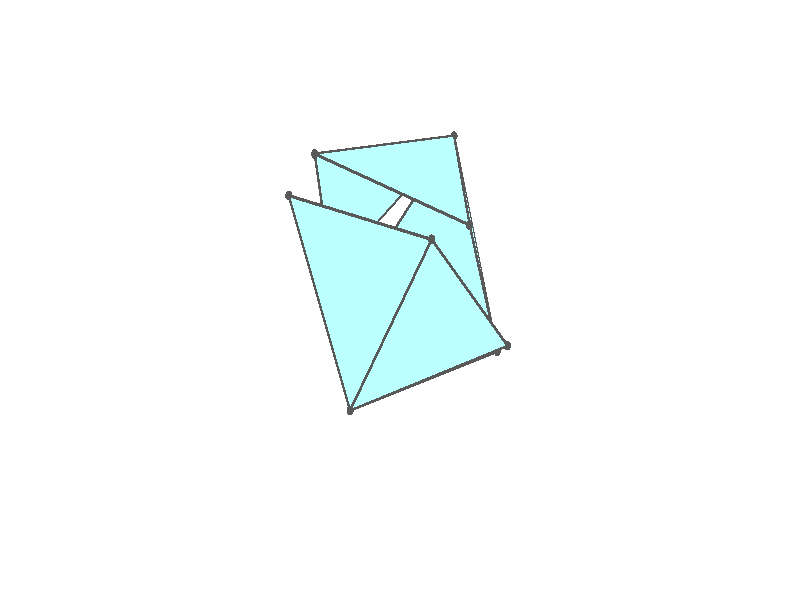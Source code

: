 #version 3.7;
global_settings{assumed_gamma 1.0}
camera{perspective location <18.750000000000000000000000, 10.825317547305481014063844, 12.499999999999996447286321> right <0.133333333333333331482962, -0.230940107675850353485814, -0.000000000000000000000000> up <-0.064951905283832905846353, -0.037499999999999998612221, 0.129903810567665811692706> direction <0.750000000000000111022302, 0.433012701892219298294151, 0.499999999999999944488849> sky <-0.433012701892219298294151, -0.249999999999999944488849, 0.866025403784438707610605> look_at <18.000000000000000000000000, 10.392304845413262270881205, 11.999999999999996447286321>}
light_source{<18.750000000000000000000000, 10.825317547305481014063844, 12.499999999999996447286321> rgb<1.0,1.0,1.0>}
background{rgb<1,1,1>}
union{union{object{union{sphere{<-0.408248290463862795185435, 0.707106781186547461715008, -0.373953847414263851334226>,0.029999999999999998889777}sphere{<-0.408248290463863350296947, -0.707106781186547350692706, -0.373953847414263851334226>,0.029999999999999998889777}sphere{<0.816496580927725923437777, -0.000000000000000199983985, -0.373953847414263851334226>,0.029999999999999998889777}} pigment{rgb<0.1,0.1,0.1>}}object{union{cylinder{<-0.408248290463862795185435, 0.707106781186547461715008, -0.373953847414263851334226>,<-0.408248290463863350296947, -0.707106781186547350692706, -0.373953847414263851334226>,0.010000000000000000208167}cylinder{<-0.408248290463863350296947, -0.707106781186547350692706, -0.373953847414263851334226>,<0.816496580927725923437777, -0.000000000000000199983985, -0.373953847414263851334226>,0.010000000000000000208167}cylinder{<0.816496580927725923437777, -0.000000000000000199983985, -0.373953847414263851334226>,<-0.408248290463862795185435, 0.707106781186547461715008, -0.373953847414263851334226>,0.010000000000000000208167}} pigment{rgb<0.1,0.1,0.1>}}object{polygon{3.000000000000000000000000,<-0.408248290463862795185435, 0.707106781186547461715008, -0.373953847414263851334226>,<-0.408248290463863350296947, -0.707106781186547350692706, -0.373953847414263851334226>,<0.816496580927725923437777, -0.000000000000000199983985, -0.373953847414263851334226>} pigment{rgbft<0.5,1.0,1.0,0.1,0.1>}}}union{object{union{sphere{<-0.408248290463862795185435, 0.707106781186547461715008, -0.373953847414263851334226>,0.029999999999999998889777}sphere{<-0.408248290463863405808098, -0.707106781186547350692706, -0.373953847414263851334226>,0.029999999999999998889777}sphere{<-0.912891310468901373553763, 0.000000000000000497440819, 0.741992129038088643611104>,0.029999999999999998889777}} pigment{rgb<0.1,0.1,0.1>}}object{union{cylinder{<-0.408248290463862795185435, 0.707106781186547461715008, -0.373953847414263851334226>,<-0.408248290463863405808098, -0.707106781186547350692706, -0.373953847414263851334226>,0.010000000000000000208167}cylinder{<-0.408248290463863405808098, -0.707106781186547350692706, -0.373953847414263851334226>,<-0.912891310468901373553763, 0.000000000000000497440819, 0.741992129038088643611104>,0.010000000000000000208167}cylinder{<-0.912891310468901373553763, 0.000000000000000497440819, 0.741992129038088643611104>,<-0.408248290463862795185435, 0.707106781186547461715008, -0.373953847414263851334226>,0.010000000000000000208167}} pigment{rgb<0.1,0.1,0.1>}}object{polygon{3.000000000000000000000000,<-0.408248290463862795185435, 0.707106781186547461715008, -0.373953847414263851334226>,<-0.408248290463863405808098, -0.707106781186547350692706, -0.373953847414263851334226>,<-0.912891310468901373553763, 0.000000000000000497440819, 0.741992129038088643611104>} pigment{rgbft<0.5,1.0,1.0,0.1,0.1>}}}union{object{union{sphere{<-0.408248290463862795185435, 0.707106781186547350692706, -0.373953847414263851334226>,0.029999999999999998889777}sphere{<0.252275935535750062133076, 0.790587065760135931924424, 0.873739539983106272558189>,0.029999999999999998889777}sphere{<-0.912891310468901262531460, 0.000000000000000555111512, 0.741992129038088643611104>,0.029999999999999998889777}} pigment{rgb<0.1,0.1,0.1>}}object{union{cylinder{<-0.408248290463862795185435, 0.707106781186547350692706, -0.373953847414263851334226>,<0.252275935535750062133076, 0.790587065760135931924424, 0.873739539983106272558189>,0.010000000000000000208167}cylinder{<0.252275935535750062133076, 0.790587065760135931924424, 0.873739539983106272558189>,<-0.912891310468901262531460, 0.000000000000000555111512, 0.741992129038088643611104>,0.010000000000000000208167}cylinder{<-0.912891310468901262531460, 0.000000000000000555111512, 0.741992129038088643611104>,<-0.408248290463862795185435, 0.707106781186547350692706, -0.373953847414263851334226>,0.010000000000000000208167}} pigment{rgb<0.1,0.1,0.1>}}object{polygon{3.000000000000000000000000,<-0.408248290463862795185435, 0.707106781186547350692706, -0.373953847414263851334226>,<0.252275935535750062133076, 0.790587065760135931924424, 0.873739539983106272558189>,<-0.912891310468901262531460, 0.000000000000000555111512, 0.741992129038088643611104>} pigment{rgbft<0.5,1.0,1.0,0.1,0.1>}}}union{object{union{sphere{<0.330256732526083784939885, -0.613770901817511926878979, 1.021040912013137180736067>,0.029999999999999998889777}sphere{<0.252275935535750117644227, 0.790587065760135931924424, 0.873739539983106272558189>,0.029999999999999998889777}sphere{<-0.912891310468901373553763, 0.000000000000000610622664, 0.741992129038088643611104>,0.029999999999999998889777}} pigment{rgb<0.1,0.1,0.1>}}object{union{cylinder{<0.330256732526083784939885, -0.613770901817511926878979, 1.021040912013137180736067>,<0.252275935535750117644227, 0.790587065760135931924424, 0.873739539983106272558189>,0.010000000000000000208167}cylinder{<0.252275935535750117644227, 0.790587065760135931924424, 0.873739539983106272558189>,<-0.912891310468901373553763, 0.000000000000000610622664, 0.741992129038088643611104>,0.010000000000000000208167}cylinder{<-0.912891310468901373553763, 0.000000000000000610622664, 0.741992129038088643611104>,<0.330256732526083784939885, -0.613770901817511926878979, 1.021040912013137180736067>,0.010000000000000000208167}} pigment{rgb<0.1,0.1,0.1>}}object{polygon{3.000000000000000000000000,<0.330256732526083784939885, -0.613770901817511926878979, 1.021040912013137180736067>,<0.252275935535750117644227, 0.790587065760135931924424, 0.873739539983106272558189>,<-0.912891310468901373553763, 0.000000000000000610622664, 0.741992129038088643611104>} pigment{rgbft<0.5,1.0,1.0,0.1,0.1>}}}union{object{union{sphere{<0.330256732526084006984490, -0.613770901817512037901281, 1.021040912013137180736067>,0.029999999999999998889777}sphere{<-0.321061162411189870979911, -0.863048214358845933169562, -0.209262229975310964924518>,0.029999999999999998889777}sphere{<-0.912891310468901373553763, 0.000000000000000638378239, 0.741992129038088532588802>,0.029999999999999998889777}} pigment{rgb<0.1,0.1,0.1>}}object{union{cylinder{<0.330256732526084006984490, -0.613770901817512037901281, 1.021040912013137180736067>,<-0.321061162411189870979911, -0.863048214358845933169562, -0.209262229975310964924518>,0.010000000000000000208167}cylinder{<-0.321061162411189870979911, -0.863048214358845933169562, -0.209262229975310964924518>,<-0.912891310468901373553763, 0.000000000000000638378239, 0.741992129038088532588802>,0.010000000000000000208167}cylinder{<-0.912891310468901373553763, 0.000000000000000638378239, 0.741992129038088532588802>,<0.330256732526084006984490, -0.613770901817512037901281, 1.021040912013137180736067>,0.010000000000000000208167}} pigment{rgb<0.1,0.1,0.1>}}object{polygon{3.000000000000000000000000,<0.330256732526084006984490, -0.613770901817512037901281, 1.021040912013137180736067>,<-0.321061162411189870979911, -0.863048214358845933169562, -0.209262229975310964924518>,<-0.912891310468901373553763, 0.000000000000000638378239, 0.741992129038088532588802>} pigment{rgbft<0.5,1.0,1.0,0.1,0.1>}}}union{object{union{sphere{<0.456445655234450686776881, -0.790587065760136153969029, 0.741992129038088421566499>,0.029999999999999998889777}sphere{<-0.408248290463863239274644, -0.707106781186547350692706, -0.373953847414263851334226>,0.029999999999999998889777}sphere{<0.816496580927725812415474, -0.000000000000000249800181, -0.373953847414263740311924>,0.029999999999999998889777}} pigment{rgb<0.1,0.1,0.1>}}object{union{cylinder{<0.456445655234450686776881, -0.790587065760136153969029, 0.741992129038088421566499>,<-0.408248290463863239274644, -0.707106781186547350692706, -0.373953847414263851334226>,0.010000000000000000208167}cylinder{<-0.408248290463863239274644, -0.707106781186547350692706, -0.373953847414263851334226>,<0.816496580927725812415474, -0.000000000000000249800181, -0.373953847414263740311924>,0.010000000000000000208167}cylinder{<0.816496580927725812415474, -0.000000000000000249800181, -0.373953847414263740311924>,<0.456445655234450686776881, -0.790587065760136153969029, 0.741992129038088421566499>,0.010000000000000000208167}} pigment{rgb<0.1,0.1,0.1>}}object{polygon{3.000000000000000000000000,<0.456445655234450686776881, -0.790587065760136153969029, 0.741992129038088421566499>,<-0.408248290463863239274644, -0.707106781186547350692706, -0.373953847414263851334226>,<0.816496580927725812415474, -0.000000000000000249800181, -0.373953847414263740311924>} pigment{rgbft<0.5,1.0,1.0,0.1,0.1>}}}union{object{union{sphere{<0.456445655234450742288033, -0.790587065760136153969029, 0.741992129038088199521894>,0.029999999999999998889777}sphere{<0.558530515083801804010477, 0.613770901817511926878979, 0.873739539983106716647399>,0.029999999999999998889777}sphere{<0.816496580927725812415474, -0.000000000000000388578059, -0.373953847414263684800773>,0.029999999999999998889777}} pigment{rgb<0.1,0.1,0.1>}}object{union{cylinder{<0.456445655234450742288033, -0.790587065760136153969029, 0.741992129038088199521894>,<0.558530515083801804010477, 0.613770901817511926878979, 0.873739539983106716647399>,0.010000000000000000208167}cylinder{<0.558530515083801804010477, 0.613770901817511926878979, 0.873739539983106716647399>,<0.816496580927725812415474, -0.000000000000000388578059, -0.373953847414263684800773>,0.010000000000000000208167}cylinder{<0.816496580927725812415474, -0.000000000000000388578059, -0.373953847414263684800773>,<0.456445655234450742288033, -0.790587065760136153969029, 0.741992129038088199521894>,0.010000000000000000208167}} pigment{rgb<0.1,0.1,0.1>}}object{polygon{3.000000000000000000000000,<0.456445655234450742288033, -0.790587065760136153969029, 0.741992129038088199521894>,<0.558530515083801804010477, 0.613770901817511926878979, 0.873739539983106716647399>,<0.816496580927725812415474, -0.000000000000000388578059, -0.373953847414263684800773>} pigment{rgbft<0.5,1.0,1.0,0.1,0.1>}}}union{object{union{sphere{<-0.294111399185003508094383, 0.863048214358846155214167, -0.226652475384233997868222>,0.029999999999999998889777}sphere{<0.558530515083801804010477, 0.613770901817512037901281, 0.873739539983106938692003>,0.029999999999999998889777}sphere{<0.816496580927725812415474, -0.000000000000000444089210, -0.373953847414263795823075>,0.029999999999999998889777}} pigment{rgb<0.1,0.1,0.1>}}object{union{cylinder{<-0.294111399185003508094383, 0.863048214358846155214167, -0.226652475384233997868222>,<0.558530515083801804010477, 0.613770901817512037901281, 0.873739539983106938692003>,0.010000000000000000208167}cylinder{<0.558530515083801804010477, 0.613770901817512037901281, 0.873739539983106938692003>,<0.816496580927725812415474, -0.000000000000000444089210, -0.373953847414263795823075>,0.010000000000000000208167}cylinder{<0.816496580927725812415474, -0.000000000000000444089210, -0.373953847414263795823075>,<-0.294111399185003508094383, 0.863048214358846155214167, -0.226652475384233997868222>,0.010000000000000000208167}} pigment{rgb<0.1,0.1,0.1>}}object{polygon{3.000000000000000000000000,<-0.294111399185003508094383, 0.863048214358846155214167, -0.226652475384233997868222>,<0.558530515083801804010477, 0.613770901817512037901281, 0.873739539983106938692003>,<0.816496580927725812415474, -0.000000000000000444089210, -0.373953847414263795823075>} pigment{rgbft<0.5,1.0,1.0,0.1,0.1>}}}}
